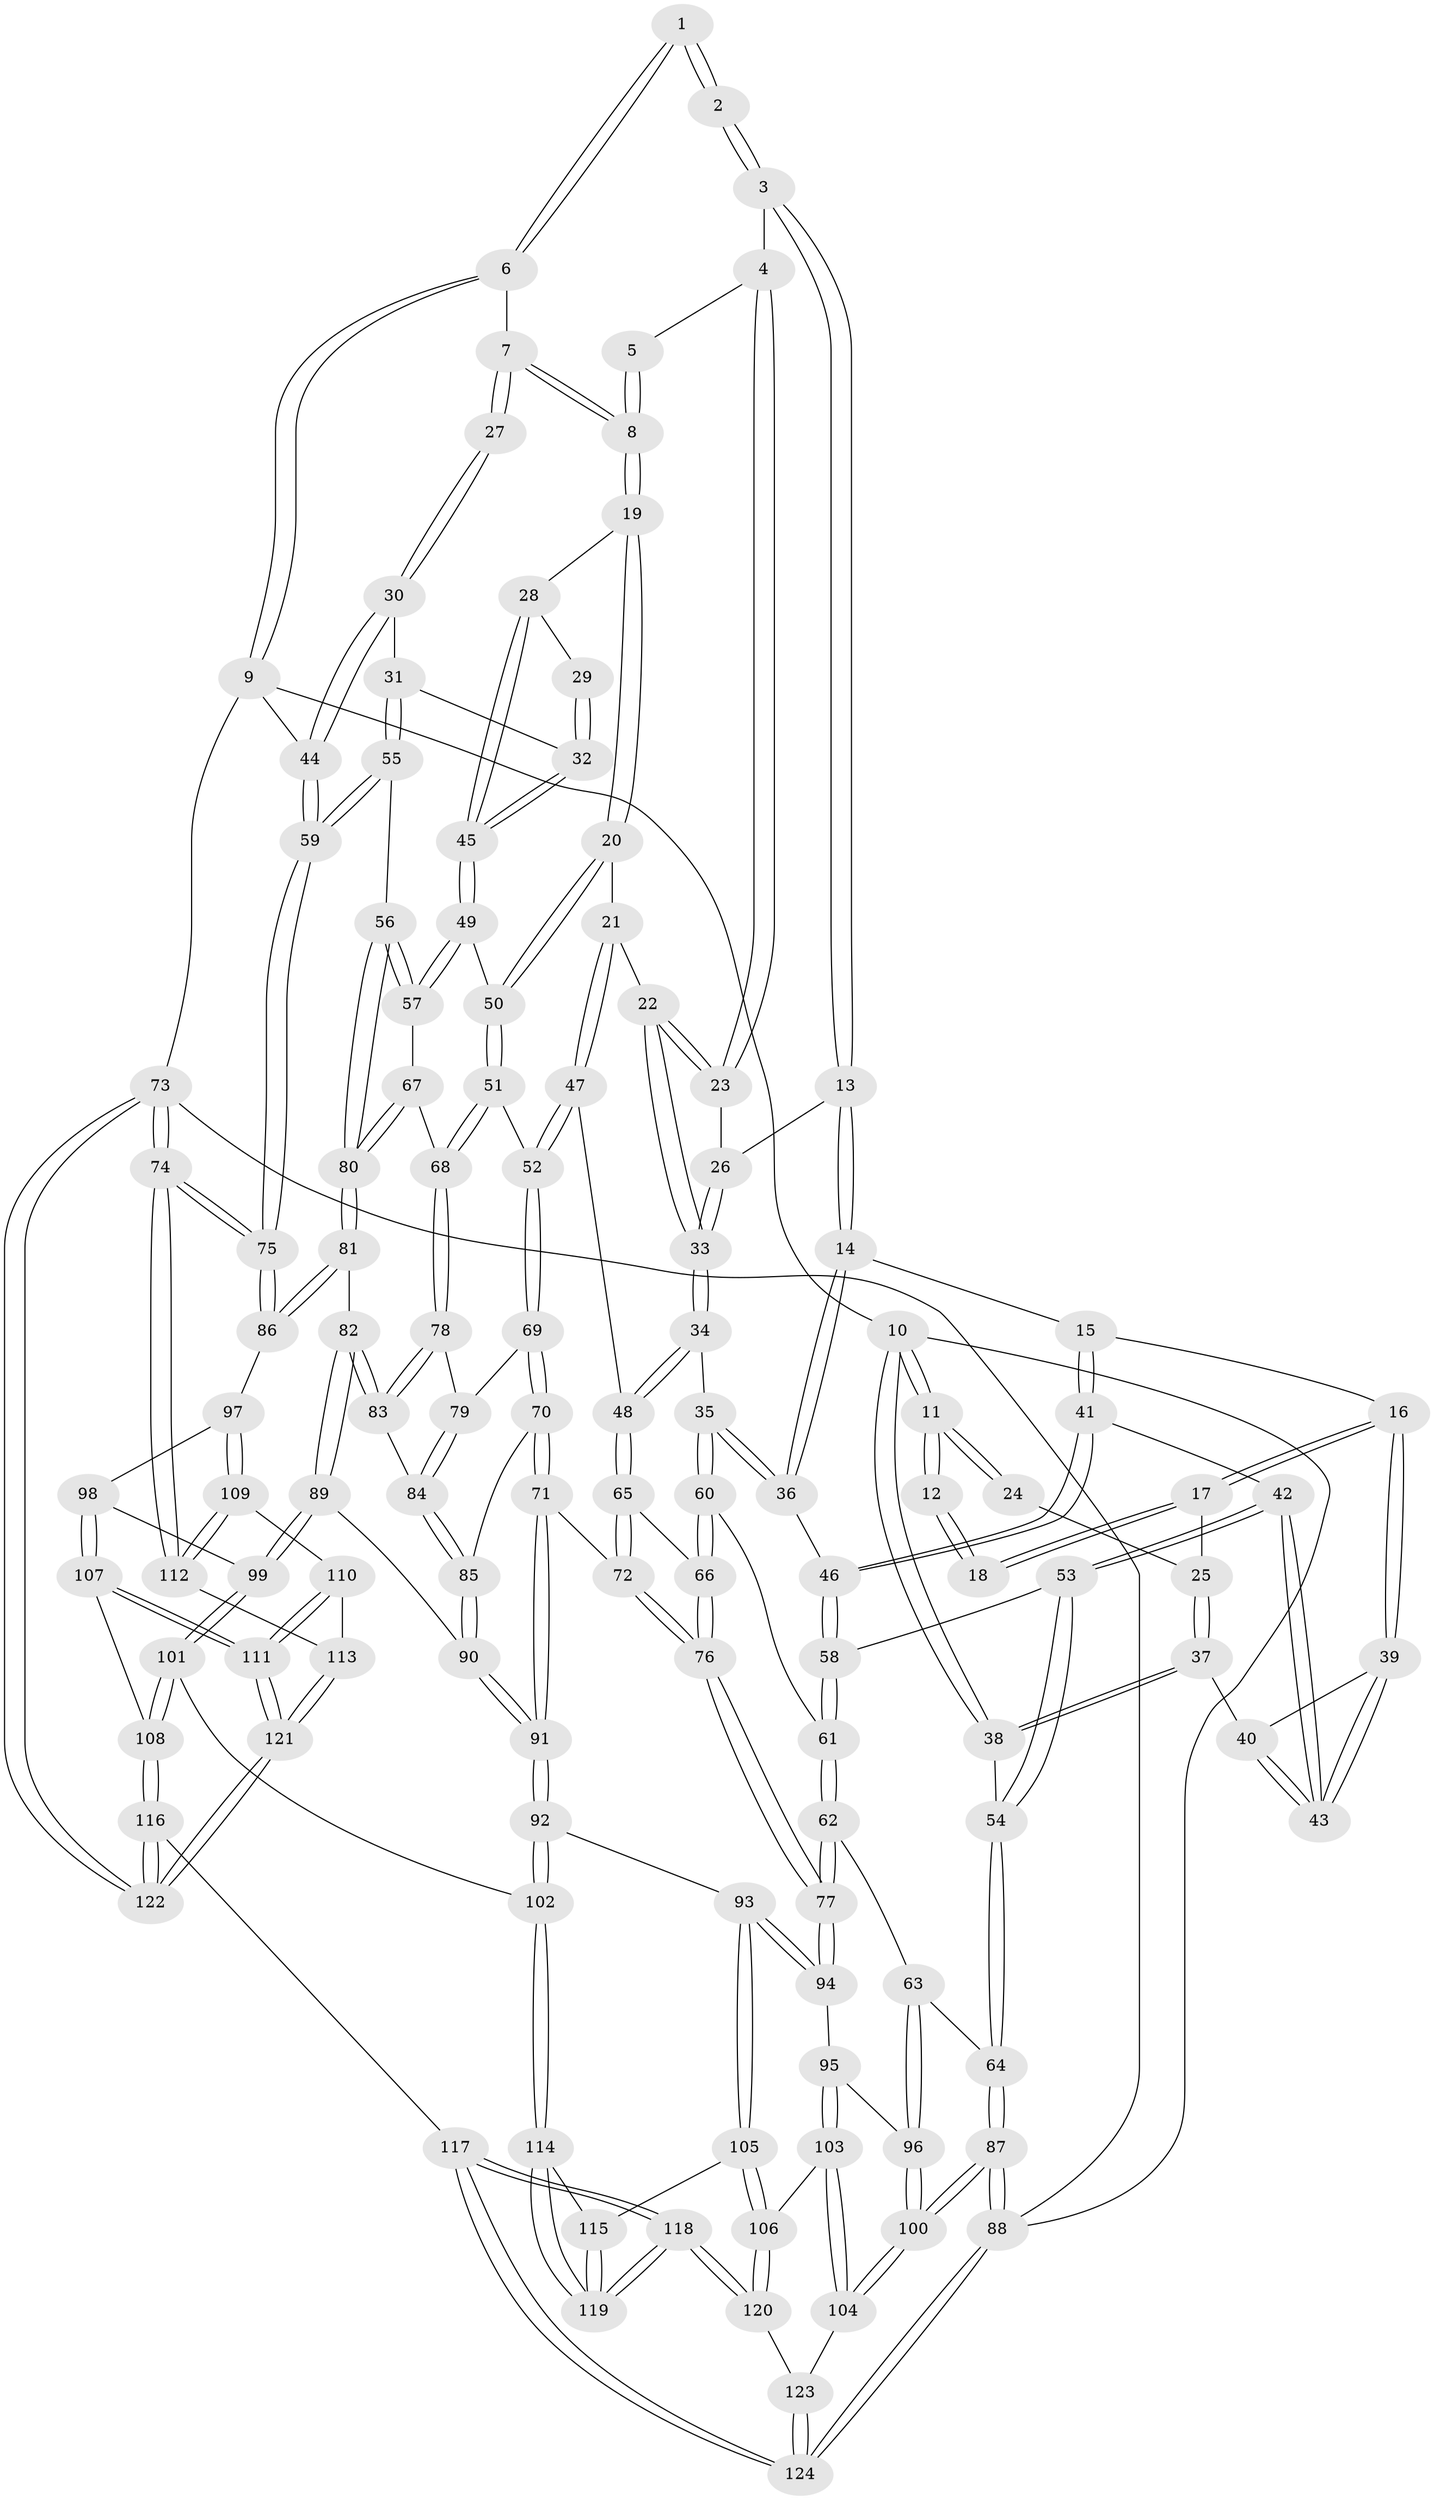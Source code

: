 // coarse degree distribution, {3: 0.32432432432432434, 2: 0.08108108108108109, 6: 0.10810810810810811, 4: 0.24324324324324326, 8: 0.02702702702702703, 5: 0.08108108108108109, 7: 0.10810810810810811, 1: 0.02702702702702703}
// Generated by graph-tools (version 1.1) at 2025/05/03/04/25 22:05:52]
// undirected, 124 vertices, 307 edges
graph export_dot {
graph [start="1"]
  node [color=gray90,style=filled];
  1 [pos="+0.609743225281723+0"];
  2 [pos="+0.32510925017139886+0"];
  3 [pos="+0.36971804455010393+0.009976922301875952"];
  4 [pos="+0.5684198832090746+0.02696734048470641"];
  5 [pos="+0.599203964472818+0"];
  6 [pos="+0.8726660925399214+0"];
  7 [pos="+0.7092189381708891+0.12884231981948083"];
  8 [pos="+0.7012788070641067+0.1359988275123188"];
  9 [pos="+1+0"];
  10 [pos="+0+0"];
  11 [pos="+0+0"];
  12 [pos="+0.2434794202640458+0"];
  13 [pos="+0.37535579942557445+0.07697573708472984"];
  14 [pos="+0.32254146406219075+0.13220557754050621"];
  15 [pos="+0.20956040839399814+0.13448249082166594"];
  16 [pos="+0.20186989375224973+0.1303425945531787"];
  17 [pos="+0.19029961413744778+0.12030942753717486"];
  18 [pos="+0.1784551014309731+0.04908513028104411"];
  19 [pos="+0.6891163835743852+0.1511489818632648"];
  20 [pos="+0.6861350777860654+0.15312639079580342"];
  21 [pos="+0.6124093502659097+0.14231370830063553"];
  22 [pos="+0.5834319276646338+0.12424977008064124"];
  23 [pos="+0.56451705879673+0.10104063875429355"];
  24 [pos="+0.04845229862941114+0.049892479544929"];
  25 [pos="+0.07880855151325007+0.14220932348570653"];
  26 [pos="+0.4154656636776114+0.09765752764081632"];
  27 [pos="+0.8462833965971911+0.11684578363080604"];
  28 [pos="+0.7706199478865723+0.19285849836826124"];
  29 [pos="+0.8299576309760688+0.17475346443288894"];
  30 [pos="+1+0"];
  31 [pos="+0.9056234260011952+0.2379555404046731"];
  32 [pos="+0.8462421864614064+0.25650091405499437"];
  33 [pos="+0.4664031910033381+0.23365197648237426"];
  34 [pos="+0.4511711473734966+0.34062223851953605"];
  35 [pos="+0.3821043661786545+0.33095530103229304"];
  36 [pos="+0.3423332695713519+0.3014079660370875"];
  37 [pos="+0.039455192037967504+0.19536501336199283"];
  38 [pos="+0+0.3387992145608146"];
  39 [pos="+0.1459111185158044+0.20732706388965003"];
  40 [pos="+0.05702957433645133+0.2013226463076911"];
  41 [pos="+0.21137667890293613+0.27685234083626575"];
  42 [pos="+0.17712713104678782+0.29236601859993905"];
  43 [pos="+0.15097344973702187+0.25443275255361913"];
  44 [pos="+1+0"];
  45 [pos="+0.8447318047047311+0.2574628406046407"];
  46 [pos="+0.3232665285185985+0.3019427710272483"];
  47 [pos="+0.5155778471335002+0.3709136564414873"];
  48 [pos="+0.4968768886098936+0.3710513556469523"];
  49 [pos="+0.7683532836559803+0.3723428984537169"];
  50 [pos="+0.7050658349441691+0.3705778582067482"];
  51 [pos="+0.6870043924239211+0.3812284330632793"];
  52 [pos="+0.6216579130608139+0.40047548457367876"];
  53 [pos="+0.14413662872839603+0.3311458551569921"];
  54 [pos="+0+0.3735925508345454"];
  55 [pos="+0.9690352012293797+0.4661904887146924"];
  56 [pos="+0.9314353367961548+0.46904008045530776"];
  57 [pos="+0.8864179020086376+0.4482672475511865"];
  58 [pos="+0.1984878671392089+0.41185186334099794"];
  59 [pos="+1+0.49070084197569175"];
  60 [pos="+0.3048779517257566+0.44359509931609375"];
  61 [pos="+0.20632394170911986+0.4567228185179524"];
  62 [pos="+0.1951520822884241+0.4746255684486802"];
  63 [pos="+0.030888524272974907+0.5397903708349101"];
  64 [pos="+0+0.45313391066169884"];
  65 [pos="+0.49610113584963417+0.37323131476388405"];
  66 [pos="+0.36129715069463125+0.576488296779067"];
  67 [pos="+0.7491046539807084+0.544100359260738"];
  68 [pos="+0.7375875087177063+0.5389154848082792"];
  69 [pos="+0.6171116880397602+0.5179483609657541"];
  70 [pos="+0.5299584806184839+0.5913394751847408"];
  71 [pos="+0.5028370550372834+0.6048677013974952"];
  72 [pos="+0.5000960840704355+0.6033654258877125"];
  73 [pos="+1+1"];
  74 [pos="+1+0.9685282225443094"];
  75 [pos="+1+0.5921226611765212"];
  76 [pos="+0.3588197488597956+0.5970825860598937"];
  77 [pos="+0.3095307252924788+0.6480819363176659"];
  78 [pos="+0.7170824461587566+0.5548393602882952"];
  79 [pos="+0.6509837998772758+0.5709435554912525"];
  80 [pos="+0.817448935380247+0.6338307226308906"];
  81 [pos="+0.8158878543986274+0.6397506875359545"];
  82 [pos="+0.7646719984401495+0.6423869435095166"];
  83 [pos="+0.7300329187456186+0.6267219200399924"];
  84 [pos="+0.6552896784280371+0.6154800437461622"];
  85 [pos="+0.6471541143471014+0.6282935515402225"];
  86 [pos="+0.8415232634382209+0.6965425416505084"];
  87 [pos="+0+1"];
  88 [pos="+0+1"];
  89 [pos="+0.6751014333684187+0.7250311692551641"];
  90 [pos="+0.6276640664828294+0.6901419020254248"];
  91 [pos="+0.5431666673421507+0.7104802257127761"];
  92 [pos="+0.49652544449082103+0.7967071131102933"];
  93 [pos="+0.44003696585208174+0.785977849199251"];
  94 [pos="+0.302081933629712+0.6651415895172992"];
  95 [pos="+0.2812908233348208+0.6768390533426119"];
  96 [pos="+0.12605463336590533+0.670273728656116"];
  97 [pos="+0.8399028463551795+0.7462548211956728"];
  98 [pos="+0.7172122491992681+0.7739479617779985"];
  99 [pos="+0.6824660302116234+0.7400385883436652"];
  100 [pos="+0.029852816102545598+0.8701771833019551"];
  101 [pos="+0.5642957538426826+0.8484488428075361"];
  102 [pos="+0.5090363182344729+0.8171716332935216"];
  103 [pos="+0.26143772517769054+0.7775637470753642"];
  104 [pos="+0.09701138275339476+0.8742799143862252"];
  105 [pos="+0.33997502279946556+0.8872050116294673"];
  106 [pos="+0.29315414755240926+0.9009253978662365"];
  107 [pos="+0.6962668220755841+0.8731161161782575"];
  108 [pos="+0.5905560311434649+0.8725667142842578"];
  109 [pos="+0.8566469545514208+0.7725959984102451"];
  110 [pos="+0.7931760258703097+0.8667570900901048"];
  111 [pos="+0.7139440661641956+0.8900568596051556"];
  112 [pos="+0.9975873621962381+0.8589912530709389"];
  113 [pos="+0.8385841748014918+0.9183346874624769"];
  114 [pos="+0.4771797995669807+0.8937096832182317"];
  115 [pos="+0.370790025362728+0.9077887844375083"];
  116 [pos="+0.5717396158622216+1"];
  117 [pos="+0.5018424745631681+1"];
  118 [pos="+0.45341732436282634+1"];
  119 [pos="+0.45205802091787595+0.9897864634444425"];
  120 [pos="+0.2767603883609439+0.9247938513818108"];
  121 [pos="+0.758373897773136+1"];
  122 [pos="+0.7566712437203745+1"];
  123 [pos="+0.26659038089011744+0.9356615895828705"];
  124 [pos="+0.2561234911727925+1"];
  1 -- 2;
  1 -- 2;
  1 -- 6;
  1 -- 6;
  2 -- 3;
  2 -- 3;
  3 -- 4;
  3 -- 13;
  3 -- 13;
  4 -- 5;
  4 -- 23;
  4 -- 23;
  5 -- 8;
  5 -- 8;
  6 -- 7;
  6 -- 9;
  6 -- 9;
  7 -- 8;
  7 -- 8;
  7 -- 27;
  7 -- 27;
  8 -- 19;
  8 -- 19;
  9 -- 10;
  9 -- 44;
  9 -- 73;
  10 -- 11;
  10 -- 11;
  10 -- 38;
  10 -- 38;
  10 -- 88;
  11 -- 12;
  11 -- 12;
  11 -- 24;
  11 -- 24;
  12 -- 18;
  12 -- 18;
  13 -- 14;
  13 -- 14;
  13 -- 26;
  14 -- 15;
  14 -- 36;
  14 -- 36;
  15 -- 16;
  15 -- 41;
  15 -- 41;
  16 -- 17;
  16 -- 17;
  16 -- 39;
  16 -- 39;
  17 -- 18;
  17 -- 18;
  17 -- 25;
  19 -- 20;
  19 -- 20;
  19 -- 28;
  20 -- 21;
  20 -- 50;
  20 -- 50;
  21 -- 22;
  21 -- 47;
  21 -- 47;
  22 -- 23;
  22 -- 23;
  22 -- 33;
  22 -- 33;
  23 -- 26;
  24 -- 25;
  25 -- 37;
  25 -- 37;
  26 -- 33;
  26 -- 33;
  27 -- 30;
  27 -- 30;
  28 -- 29;
  28 -- 45;
  28 -- 45;
  29 -- 32;
  29 -- 32;
  30 -- 31;
  30 -- 44;
  30 -- 44;
  31 -- 32;
  31 -- 55;
  31 -- 55;
  32 -- 45;
  32 -- 45;
  33 -- 34;
  33 -- 34;
  34 -- 35;
  34 -- 48;
  34 -- 48;
  35 -- 36;
  35 -- 36;
  35 -- 60;
  35 -- 60;
  36 -- 46;
  37 -- 38;
  37 -- 38;
  37 -- 40;
  38 -- 54;
  39 -- 40;
  39 -- 43;
  39 -- 43;
  40 -- 43;
  40 -- 43;
  41 -- 42;
  41 -- 46;
  41 -- 46;
  42 -- 43;
  42 -- 43;
  42 -- 53;
  42 -- 53;
  44 -- 59;
  44 -- 59;
  45 -- 49;
  45 -- 49;
  46 -- 58;
  46 -- 58;
  47 -- 48;
  47 -- 52;
  47 -- 52;
  48 -- 65;
  48 -- 65;
  49 -- 50;
  49 -- 57;
  49 -- 57;
  50 -- 51;
  50 -- 51;
  51 -- 52;
  51 -- 68;
  51 -- 68;
  52 -- 69;
  52 -- 69;
  53 -- 54;
  53 -- 54;
  53 -- 58;
  54 -- 64;
  54 -- 64;
  55 -- 56;
  55 -- 59;
  55 -- 59;
  56 -- 57;
  56 -- 57;
  56 -- 80;
  56 -- 80;
  57 -- 67;
  58 -- 61;
  58 -- 61;
  59 -- 75;
  59 -- 75;
  60 -- 61;
  60 -- 66;
  60 -- 66;
  61 -- 62;
  61 -- 62;
  62 -- 63;
  62 -- 77;
  62 -- 77;
  63 -- 64;
  63 -- 96;
  63 -- 96;
  64 -- 87;
  64 -- 87;
  65 -- 66;
  65 -- 72;
  65 -- 72;
  66 -- 76;
  66 -- 76;
  67 -- 68;
  67 -- 80;
  67 -- 80;
  68 -- 78;
  68 -- 78;
  69 -- 70;
  69 -- 70;
  69 -- 79;
  70 -- 71;
  70 -- 71;
  70 -- 85;
  71 -- 72;
  71 -- 91;
  71 -- 91;
  72 -- 76;
  72 -- 76;
  73 -- 74;
  73 -- 74;
  73 -- 122;
  73 -- 122;
  73 -- 88;
  74 -- 75;
  74 -- 75;
  74 -- 112;
  74 -- 112;
  75 -- 86;
  75 -- 86;
  76 -- 77;
  76 -- 77;
  77 -- 94;
  77 -- 94;
  78 -- 79;
  78 -- 83;
  78 -- 83;
  79 -- 84;
  79 -- 84;
  80 -- 81;
  80 -- 81;
  81 -- 82;
  81 -- 86;
  81 -- 86;
  82 -- 83;
  82 -- 83;
  82 -- 89;
  82 -- 89;
  83 -- 84;
  84 -- 85;
  84 -- 85;
  85 -- 90;
  85 -- 90;
  86 -- 97;
  87 -- 88;
  87 -- 88;
  87 -- 100;
  87 -- 100;
  88 -- 124;
  88 -- 124;
  89 -- 90;
  89 -- 99;
  89 -- 99;
  90 -- 91;
  90 -- 91;
  91 -- 92;
  91 -- 92;
  92 -- 93;
  92 -- 102;
  92 -- 102;
  93 -- 94;
  93 -- 94;
  93 -- 105;
  93 -- 105;
  94 -- 95;
  95 -- 96;
  95 -- 103;
  95 -- 103;
  96 -- 100;
  96 -- 100;
  97 -- 98;
  97 -- 109;
  97 -- 109;
  98 -- 99;
  98 -- 107;
  98 -- 107;
  99 -- 101;
  99 -- 101;
  100 -- 104;
  100 -- 104;
  101 -- 102;
  101 -- 108;
  101 -- 108;
  102 -- 114;
  102 -- 114;
  103 -- 104;
  103 -- 104;
  103 -- 106;
  104 -- 123;
  105 -- 106;
  105 -- 106;
  105 -- 115;
  106 -- 120;
  106 -- 120;
  107 -- 108;
  107 -- 111;
  107 -- 111;
  108 -- 116;
  108 -- 116;
  109 -- 110;
  109 -- 112;
  109 -- 112;
  110 -- 111;
  110 -- 111;
  110 -- 113;
  111 -- 121;
  111 -- 121;
  112 -- 113;
  113 -- 121;
  113 -- 121;
  114 -- 115;
  114 -- 119;
  114 -- 119;
  115 -- 119;
  115 -- 119;
  116 -- 117;
  116 -- 122;
  116 -- 122;
  117 -- 118;
  117 -- 118;
  117 -- 124;
  117 -- 124;
  118 -- 119;
  118 -- 119;
  118 -- 120;
  118 -- 120;
  120 -- 123;
  121 -- 122;
  121 -- 122;
  123 -- 124;
  123 -- 124;
}
